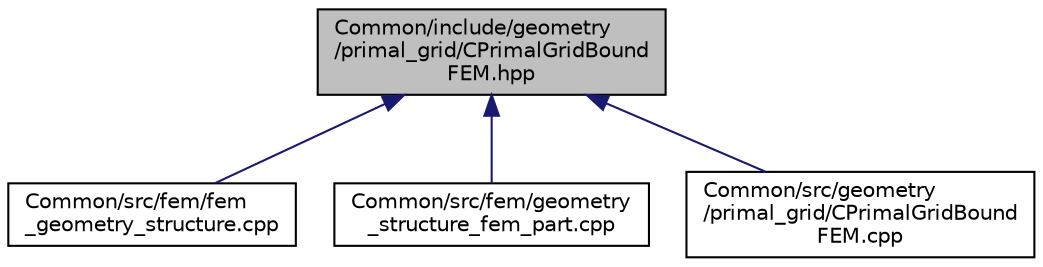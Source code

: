 digraph "Common/include/geometry/primal_grid/CPrimalGridBoundFEM.hpp"
{
 // LATEX_PDF_SIZE
  edge [fontname="Helvetica",fontsize="10",labelfontname="Helvetica",labelfontsize="10"];
  node [fontname="Helvetica",fontsize="10",shape=record];
  Node1 [label="Common/include/geometry\l/primal_grid/CPrimalGridBound\lFEM.hpp",height=0.2,width=0.4,color="black", fillcolor="grey75", style="filled", fontcolor="black",tooltip="Headers of the main subroutines for storing the primal grid structure. The subroutines and functions ..."];
  Node1 -> Node2 [dir="back",color="midnightblue",fontsize="10",style="solid",fontname="Helvetica"];
  Node2 [label="Common/src/fem/fem\l_geometry_structure.cpp",height=0.2,width=0.4,color="black", fillcolor="white", style="filled",URL="$fem__geometry__structure_8cpp.html",tooltip="Functions for creating the primal grid for the FEM solver."];
  Node1 -> Node3 [dir="back",color="midnightblue",fontsize="10",style="solid",fontname="Helvetica"];
  Node3 [label="Common/src/fem/geometry\l_structure_fem_part.cpp",height=0.2,width=0.4,color="black", fillcolor="white", style="filled",URL="$geometry__structure__fem__part_8cpp.html",tooltip="Main subroutines for distributin the grid for the Fluid FEM solver."];
  Node1 -> Node4 [dir="back",color="midnightblue",fontsize="10",style="solid",fontname="Helvetica"];
  Node4 [label="Common/src/geometry\l/primal_grid/CPrimalGridBound\lFEM.cpp",height=0.2,width=0.4,color="black", fillcolor="white", style="filled",URL="$CPrimalGridBoundFEM_8cpp.html",tooltip="Main classes for defining the primal grid elements."];
}
